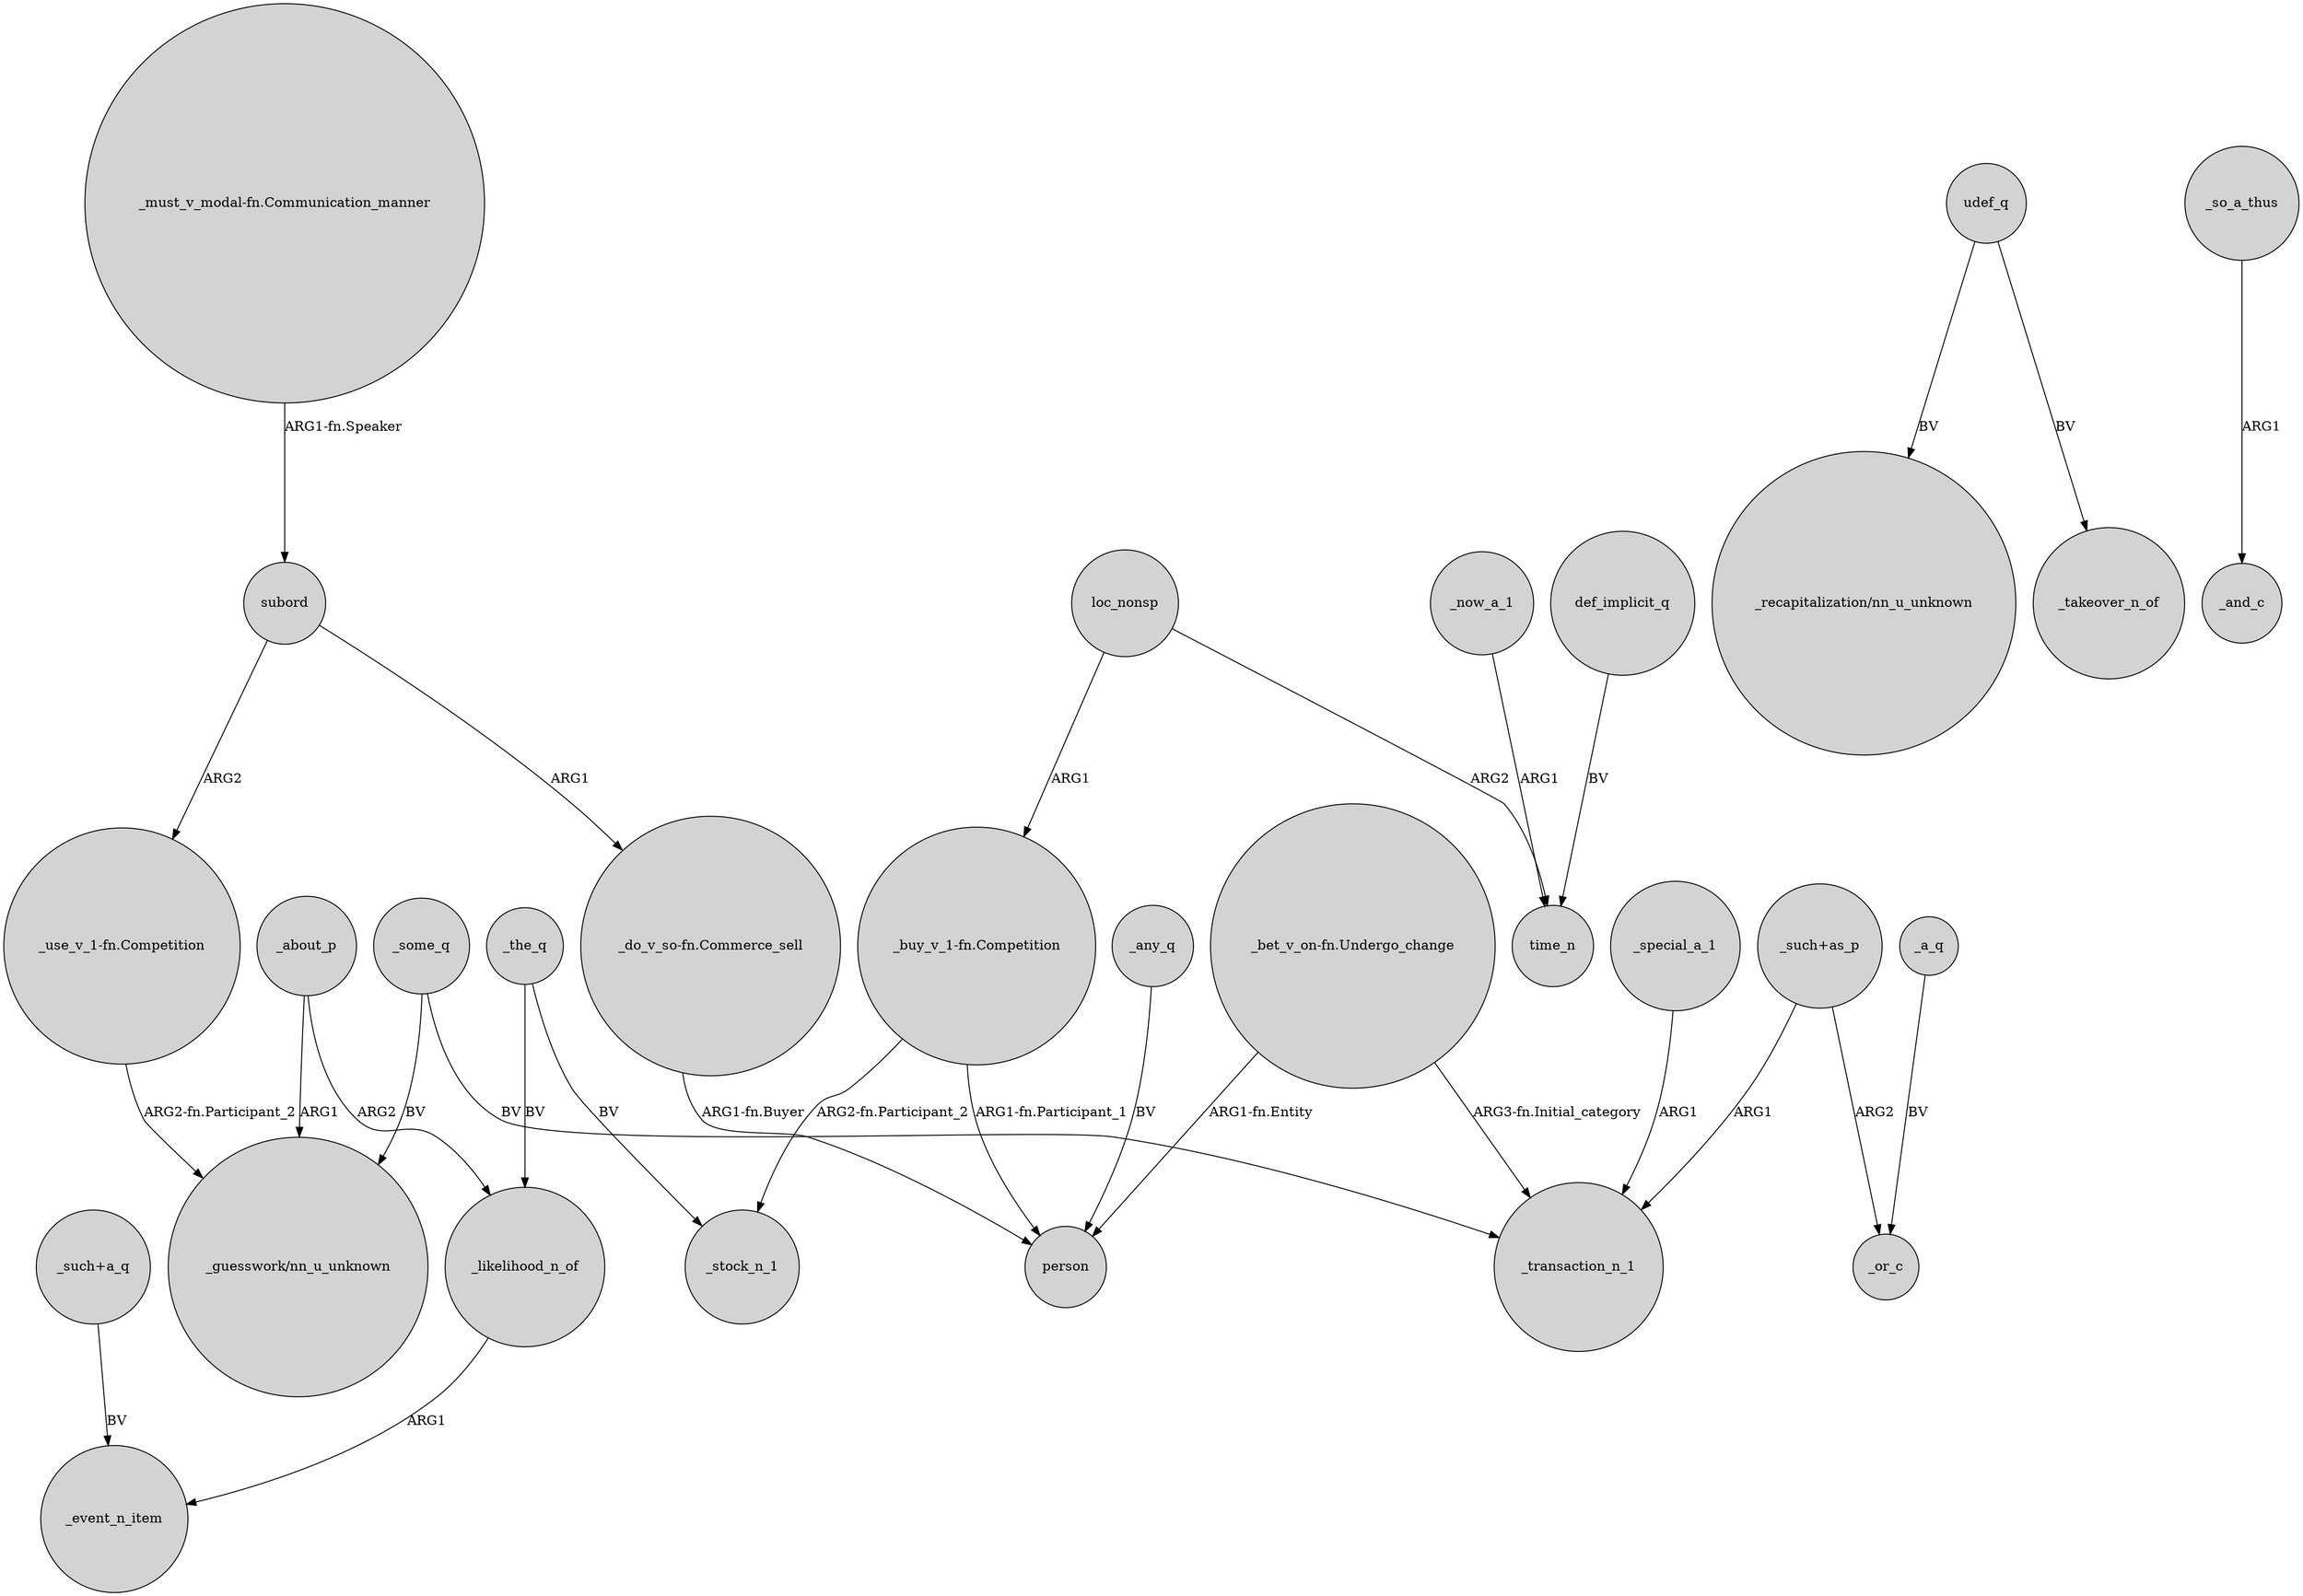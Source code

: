 digraph {
	node [shape=circle style=filled]
	"_such+a_q" -> _event_n_item [label=BV]
	loc_nonsp -> "_buy_v_1-fn.Competition" [label=ARG1]
	"_use_v_1-fn.Competition" -> "_guesswork/nn_u_unknown" [label="ARG2-fn.Participant_2"]
	subord -> "_do_v_so-fn.Commerce_sell" [label=ARG1]
	_about_p -> _likelihood_n_of [label=ARG2]
	_any_q -> person [label=BV]
	udef_q -> "_recapitalization/nn_u_unknown" [label=BV]
	_so_a_thus -> _and_c [label=ARG1]
	_some_q -> _transaction_n_1 [label=BV]
	_now_a_1 -> time_n [label=ARG1]
	_likelihood_n_of -> _event_n_item [label=ARG1]
	_a_q -> _or_c [label=BV]
	udef_q -> _takeover_n_of [label=BV]
	subord -> "_use_v_1-fn.Competition" [label=ARG2]
	"_do_v_so-fn.Commerce_sell" -> person [label="ARG1-fn.Buyer"]
	_the_q -> _stock_n_1 [label=BV]
	_about_p -> "_guesswork/nn_u_unknown" [label=ARG1]
	_the_q -> _likelihood_n_of [label=BV]
	_some_q -> "_guesswork/nn_u_unknown" [label=BV]
	"_buy_v_1-fn.Competition" -> person [label="ARG1-fn.Participant_1"]
	_special_a_1 -> _transaction_n_1 [label=ARG1]
	loc_nonsp -> time_n [label=ARG2]
	"_bet_v_on-fn.Undergo_change" -> _transaction_n_1 [label="ARG3-fn.Initial_category"]
	"_buy_v_1-fn.Competition" -> _stock_n_1 [label="ARG2-fn.Participant_2"]
	def_implicit_q -> time_n [label=BV]
	"_bet_v_on-fn.Undergo_change" -> person [label="ARG1-fn.Entity"]
	"_such+as_p" -> _or_c [label=ARG2]
	"_must_v_modal-fn.Communication_manner" -> subord [label="ARG1-fn.Speaker"]
	"_such+as_p" -> _transaction_n_1 [label=ARG1]
}
